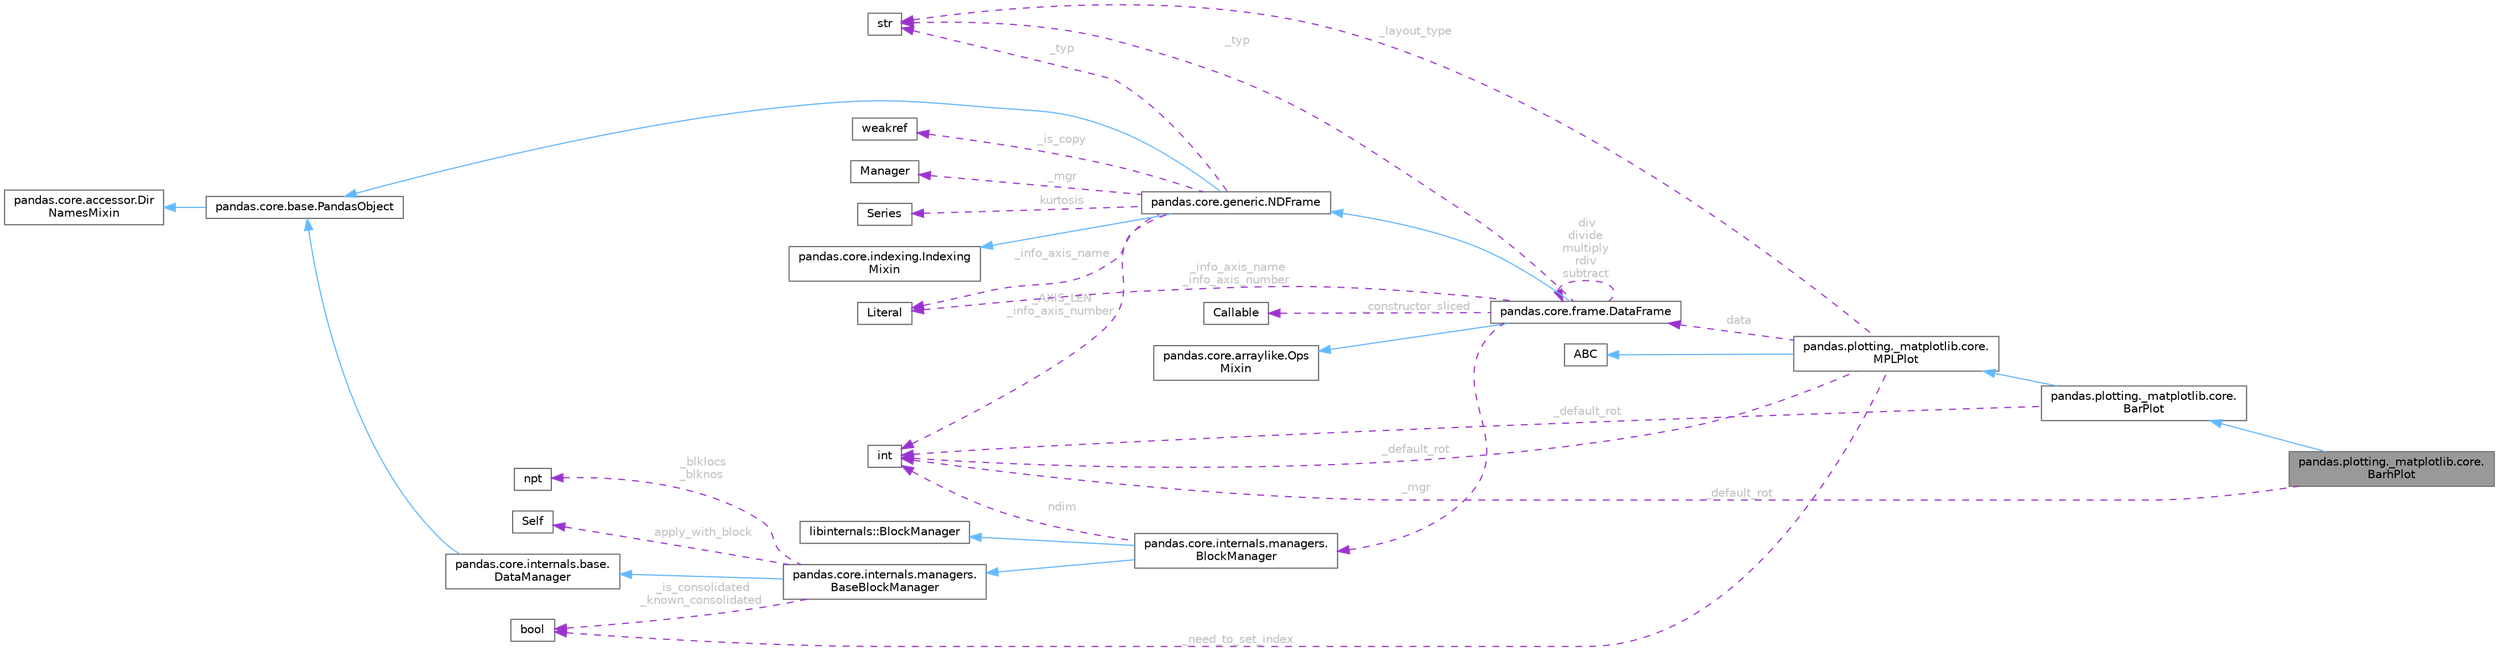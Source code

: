 digraph "pandas.plotting._matplotlib.core.BarhPlot"
{
 // LATEX_PDF_SIZE
  bgcolor="transparent";
  edge [fontname=Helvetica,fontsize=10,labelfontname=Helvetica,labelfontsize=10];
  node [fontname=Helvetica,fontsize=10,shape=box,height=0.2,width=0.4];
  rankdir="LR";
  Node1 [id="Node000001",label="pandas.plotting._matplotlib.core.\lBarhPlot",height=0.2,width=0.4,color="gray40", fillcolor="grey60", style="filled", fontcolor="black",tooltip=" "];
  Node2 -> Node1 [id="edge34_Node000001_Node000002",dir="back",color="steelblue1",style="solid",tooltip=" "];
  Node2 [id="Node000002",label="pandas.plotting._matplotlib.core.\lBarPlot",height=0.2,width=0.4,color="gray40", fillcolor="white", style="filled",URL="$classpandas_1_1plotting_1_1__matplotlib_1_1core_1_1BarPlot.html",tooltip=" "];
  Node3 -> Node2 [id="edge35_Node000002_Node000003",dir="back",color="steelblue1",style="solid",tooltip=" "];
  Node3 [id="Node000003",label="pandas.plotting._matplotlib.core.\lMPLPlot",height=0.2,width=0.4,color="gray40", fillcolor="white", style="filled",URL="$classpandas_1_1plotting_1_1__matplotlib_1_1core_1_1MPLPlot.html",tooltip=" "];
  Node4 -> Node3 [id="edge36_Node000003_Node000004",dir="back",color="steelblue1",style="solid",tooltip=" "];
  Node4 [id="Node000004",label="ABC",height=0.2,width=0.4,color="gray40", fillcolor="white", style="filled",tooltip=" "];
  Node5 -> Node3 [id="edge37_Node000003_Node000005",dir="back",color="darkorchid3",style="dashed",tooltip=" ",label=" _layout_type",fontcolor="grey" ];
  Node5 [id="Node000005",label="str",height=0.2,width=0.4,color="gray40", fillcolor="white", style="filled",tooltip=" "];
  Node6 -> Node3 [id="edge38_Node000003_Node000006",dir="back",color="darkorchid3",style="dashed",tooltip=" ",label=" _default_rot",fontcolor="grey" ];
  Node6 [id="Node000006",label="int",height=0.2,width=0.4,color="gray40", fillcolor="white", style="filled",tooltip=" "];
  Node7 -> Node3 [id="edge39_Node000003_Node000007",dir="back",color="darkorchid3",style="dashed",tooltip=" ",label=" data",fontcolor="grey" ];
  Node7 [id="Node000007",label="pandas.core.frame.DataFrame",height=0.2,width=0.4,color="gray40", fillcolor="white", style="filled",URL="$classpandas_1_1core_1_1frame_1_1DataFrame.html",tooltip=" "];
  Node8 -> Node7 [id="edge40_Node000007_Node000008",dir="back",color="steelblue1",style="solid",tooltip=" "];
  Node8 [id="Node000008",label="pandas.core.generic.NDFrame",height=0.2,width=0.4,color="gray40", fillcolor="white", style="filled",URL="$classpandas_1_1core_1_1generic_1_1NDFrame.html",tooltip=" "];
  Node9 -> Node8 [id="edge41_Node000008_Node000009",dir="back",color="steelblue1",style="solid",tooltip=" "];
  Node9 [id="Node000009",label="pandas.core.base.PandasObject",height=0.2,width=0.4,color="gray40", fillcolor="white", style="filled",URL="$classpandas_1_1core_1_1base_1_1PandasObject.html",tooltip=" "];
  Node10 -> Node9 [id="edge42_Node000009_Node000010",dir="back",color="steelblue1",style="solid",tooltip=" "];
  Node10 [id="Node000010",label="pandas.core.accessor.Dir\lNamesMixin",height=0.2,width=0.4,color="gray40", fillcolor="white", style="filled",URL="$classpandas_1_1core_1_1accessor_1_1DirNamesMixin.html",tooltip=" "];
  Node11 -> Node8 [id="edge43_Node000008_Node000011",dir="back",color="steelblue1",style="solid",tooltip=" "];
  Node11 [id="Node000011",label="pandas.core.indexing.Indexing\lMixin",height=0.2,width=0.4,color="gray40", fillcolor="white", style="filled",URL="$classpandas_1_1core_1_1indexing_1_1IndexingMixin.html",tooltip=" "];
  Node12 -> Node8 [id="edge44_Node000008_Node000012",dir="back",color="darkorchid3",style="dashed",tooltip=" ",label=" _is_copy",fontcolor="grey" ];
  Node12 [id="Node000012",label="weakref",height=0.2,width=0.4,color="gray40", fillcolor="white", style="filled",tooltip=" "];
  Node13 -> Node8 [id="edge45_Node000008_Node000013",dir="back",color="darkorchid3",style="dashed",tooltip=" ",label=" _mgr",fontcolor="grey" ];
  Node13 [id="Node000013",label="Manager",height=0.2,width=0.4,color="gray40", fillcolor="white", style="filled",tooltip=" "];
  Node5 -> Node8 [id="edge46_Node000008_Node000005",dir="back",color="darkorchid3",style="dashed",tooltip=" ",label=" _typ",fontcolor="grey" ];
  Node6 -> Node8 [id="edge47_Node000008_Node000006",dir="back",color="darkorchid3",style="dashed",tooltip=" ",label=" _AXIS_LEN\n_info_axis_number",fontcolor="grey" ];
  Node14 -> Node8 [id="edge48_Node000008_Node000014",dir="back",color="darkorchid3",style="dashed",tooltip=" ",label=" _info_axis_name",fontcolor="grey" ];
  Node14 [id="Node000014",label="Literal",height=0.2,width=0.4,color="gray40", fillcolor="white", style="filled",tooltip=" "];
  Node15 -> Node8 [id="edge49_Node000008_Node000015",dir="back",color="darkorchid3",style="dashed",tooltip=" ",label=" kurtosis",fontcolor="grey" ];
  Node15 [id="Node000015",label="Series",height=0.2,width=0.4,color="gray40", fillcolor="white", style="filled",tooltip=" "];
  Node16 -> Node7 [id="edge50_Node000007_Node000016",dir="back",color="steelblue1",style="solid",tooltip=" "];
  Node16 [id="Node000016",label="pandas.core.arraylike.Ops\lMixin",height=0.2,width=0.4,color="gray40", fillcolor="white", style="filled",URL="$classpandas_1_1core_1_1arraylike_1_1OpsMixin.html",tooltip=" "];
  Node5 -> Node7 [id="edge51_Node000007_Node000005",dir="back",color="darkorchid3",style="dashed",tooltip=" ",label=" _typ",fontcolor="grey" ];
  Node17 -> Node7 [id="edge52_Node000007_Node000017",dir="back",color="darkorchid3",style="dashed",tooltip=" ",label=" _mgr",fontcolor="grey" ];
  Node17 [id="Node000017",label="pandas.core.internals.managers.\lBlockManager",height=0.2,width=0.4,color="gray40", fillcolor="white", style="filled",URL="$classpandas_1_1core_1_1internals_1_1managers_1_1BlockManager.html",tooltip=" "];
  Node18 -> Node17 [id="edge53_Node000017_Node000018",dir="back",color="steelblue1",style="solid",tooltip=" "];
  Node18 [id="Node000018",label="libinternals::BlockManager",height=0.2,width=0.4,color="gray40", fillcolor="white", style="filled",tooltip=" "];
  Node19 -> Node17 [id="edge54_Node000017_Node000019",dir="back",color="steelblue1",style="solid",tooltip=" "];
  Node19 [id="Node000019",label="pandas.core.internals.managers.\lBaseBlockManager",height=0.2,width=0.4,color="gray40", fillcolor="white", style="filled",URL="$classpandas_1_1core_1_1internals_1_1managers_1_1BaseBlockManager.html",tooltip=" "];
  Node20 -> Node19 [id="edge55_Node000019_Node000020",dir="back",color="steelblue1",style="solid",tooltip=" "];
  Node20 [id="Node000020",label="pandas.core.internals.base.\lDataManager",height=0.2,width=0.4,color="gray40", fillcolor="white", style="filled",URL="$classpandas_1_1core_1_1internals_1_1base_1_1DataManager.html",tooltip=" "];
  Node9 -> Node20 [id="edge56_Node000020_Node000009",dir="back",color="steelblue1",style="solid",tooltip=" "];
  Node21 -> Node19 [id="edge57_Node000019_Node000021",dir="back",color="darkorchid3",style="dashed",tooltip=" ",label=" _blklocs\n_blknos",fontcolor="grey" ];
  Node21 [id="Node000021",label="npt",height=0.2,width=0.4,color="gray40", fillcolor="white", style="filled",tooltip=" "];
  Node22 -> Node19 [id="edge58_Node000019_Node000022",dir="back",color="darkorchid3",style="dashed",tooltip=" ",label=" _is_consolidated\n_known_consolidated",fontcolor="grey" ];
  Node22 [id="Node000022",label="bool",height=0.2,width=0.4,color="gray40", fillcolor="white", style="filled",tooltip=" "];
  Node23 -> Node19 [id="edge59_Node000019_Node000023",dir="back",color="darkorchid3",style="dashed",tooltip=" ",label=" apply_with_block",fontcolor="grey" ];
  Node23 [id="Node000023",label="Self",height=0.2,width=0.4,color="gray40", fillcolor="white", style="filled",tooltip=" "];
  Node6 -> Node17 [id="edge60_Node000017_Node000006",dir="back",color="darkorchid3",style="dashed",tooltip=" ",label=" ndim",fontcolor="grey" ];
  Node24 -> Node7 [id="edge61_Node000007_Node000024",dir="back",color="darkorchid3",style="dashed",tooltip=" ",label=" _constructor_sliced",fontcolor="grey" ];
  Node24 [id="Node000024",label="Callable",height=0.2,width=0.4,color="gray40", fillcolor="white", style="filled",tooltip=" "];
  Node7 -> Node7 [id="edge62_Node000007_Node000007",dir="back",color="darkorchid3",style="dashed",tooltip=" ",label=" div\ndivide\nmultiply\nrdiv\nsubtract",fontcolor="grey" ];
  Node14 -> Node7 [id="edge63_Node000007_Node000014",dir="back",color="darkorchid3",style="dashed",tooltip=" ",label=" _info_axis_name\n_info_axis_number",fontcolor="grey" ];
  Node22 -> Node3 [id="edge64_Node000003_Node000022",dir="back",color="darkorchid3",style="dashed",tooltip=" ",label=" _need_to_set_index",fontcolor="grey" ];
  Node6 -> Node2 [id="edge65_Node000002_Node000006",dir="back",color="darkorchid3",style="dashed",tooltip=" ",label=" _default_rot",fontcolor="grey" ];
  Node6 -> Node1 [id="edge66_Node000001_Node000006",dir="back",color="darkorchid3",style="dashed",tooltip=" ",label=" _default_rot",fontcolor="grey" ];
}
